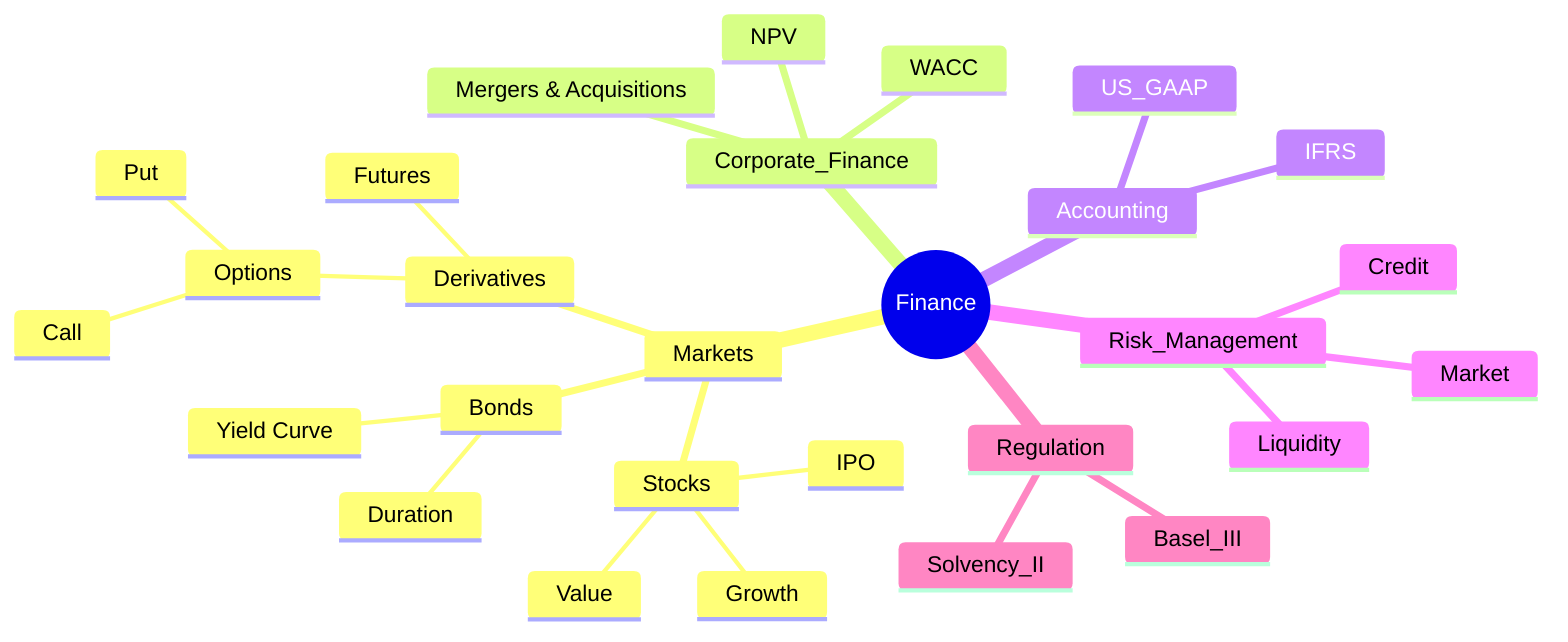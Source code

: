 mindmap
  root((Finance))
    Markets
      Stocks
        IPO
        Value
        Growth
      Bonds
        Duration
        Yield Curve
      Derivatives
        Options
          Call
          Put
        Futures
    Corporate_Finance
      NPV
      WACC
      Mergers & Acquisitions
    Accounting
      IFRS
      US_GAAP
    Risk_Management
      Credit
      Market
      Liquidity
    Regulation
      Basel_III
      Solvency_II